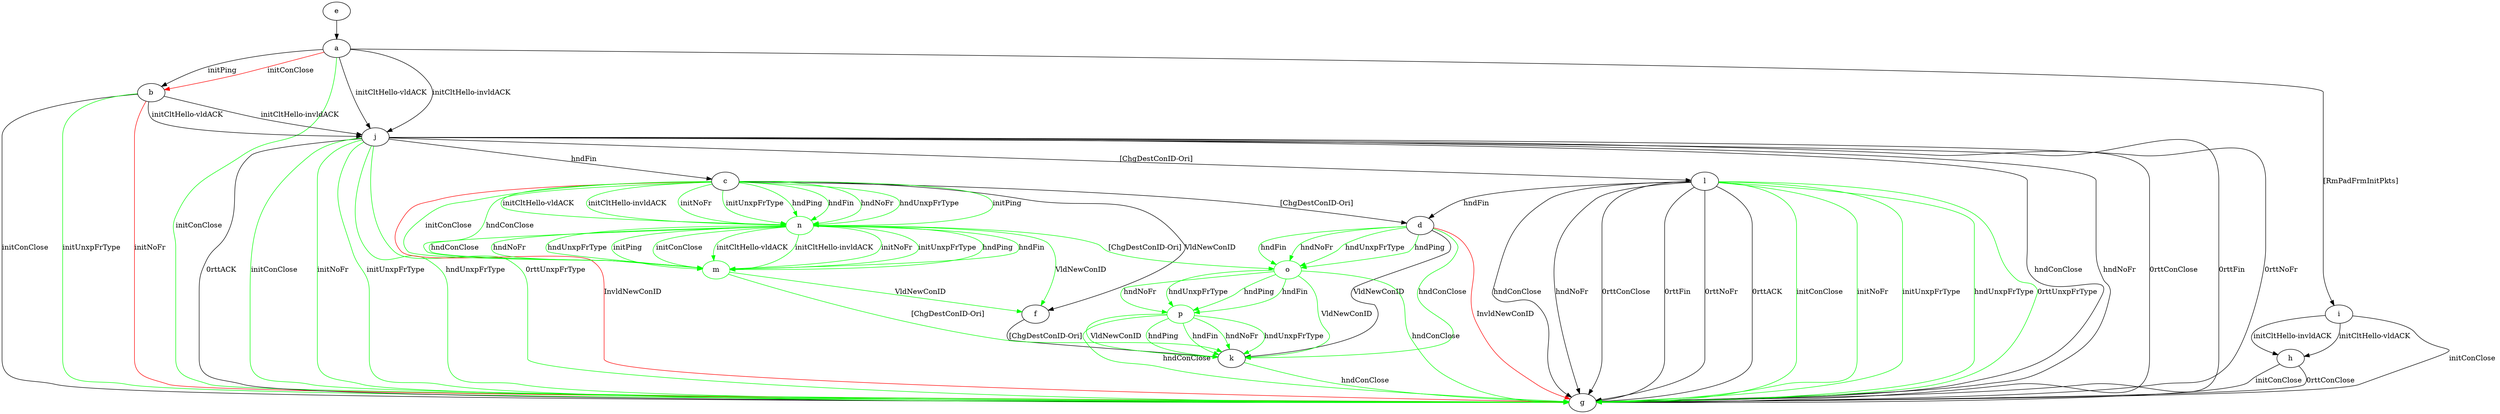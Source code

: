 digraph "" {
	a -> b	[key=0,
		label="initPing "];
	a -> b	[key=1,
		color=red,
		label="initConClose "];
	a -> g	[key=0,
		color=green,
		label="initConClose "];
	a -> i	[key=0,
		label="[RmPadFrmInitPkts] "];
	a -> j	[key=0,
		label="initCltHello-vldACK "];
	a -> j	[key=1,
		label="initCltHello-invldACK "];
	b -> g	[key=0,
		label="initConClose "];
	b -> g	[key=1,
		color=green,
		label="initUnxpFrType "];
	b -> g	[key=2,
		color=red,
		label="initNoFr "];
	b -> j	[key=0,
		label="initCltHello-vldACK "];
	b -> j	[key=1,
		label="initCltHello-invldACK "];
	c -> d	[key=0,
		label="[ChgDestConID-Ori] "];
	c -> f	[key=0,
		label="VldNewConID "];
	c -> g	[key=0,
		color=red,
		label="InvldNewConID "];
	m	[color=green];
	c -> m	[key=0,
		color=green,
		label="initConClose "];
	c -> m	[key=1,
		color=green,
		label="hndConClose "];
	n	[color=green];
	c -> n	[key=0,
		color=green,
		label="initPing "];
	c -> n	[key=1,
		color=green,
		label="initCltHello-vldACK "];
	c -> n	[key=2,
		color=green,
		label="initCltHello-invldACK "];
	c -> n	[key=3,
		color=green,
		label="initNoFr "];
	c -> n	[key=4,
		color=green,
		label="initUnxpFrType "];
	c -> n	[key=5,
		color=green,
		label="hndPing "];
	c -> n	[key=6,
		color=green,
		label="hndFin "];
	c -> n	[key=7,
		color=green,
		label="hndNoFr "];
	c -> n	[key=8,
		color=green,
		label="hndUnxpFrType "];
	d -> g	[key=0,
		color=red,
		label="InvldNewConID "];
	d -> k	[key=0,
		label="VldNewConID "];
	d -> k	[key=1,
		color=green,
		label="hndConClose "];
	o	[color=green];
	d -> o	[key=0,
		color=green,
		label="hndPing "];
	d -> o	[key=1,
		color=green,
		label="hndFin "];
	d -> o	[key=2,
		color=green,
		label="hndNoFr "];
	d -> o	[key=3,
		color=green,
		label="hndUnxpFrType "];
	e -> a	[key=0];
	f -> k	[key=0,
		label="[ChgDestConID-Ori] "];
	h -> g	[key=0,
		label="initConClose "];
	h -> g	[key=1,
		label="0rttConClose "];
	i -> g	[key=0,
		label="initConClose "];
	i -> h	[key=0,
		label="initCltHello-vldACK "];
	i -> h	[key=1,
		label="initCltHello-invldACK "];
	j -> c	[key=0,
		label="hndFin "];
	j -> g	[key=0,
		label="hndConClose "];
	j -> g	[key=1,
		label="hndNoFr "];
	j -> g	[key=2,
		label="0rttConClose "];
	j -> g	[key=3,
		label="0rttFin "];
	j -> g	[key=4,
		label="0rttNoFr "];
	j -> g	[key=5,
		label="0rttACK "];
	j -> g	[key=6,
		color=green,
		label="initConClose "];
	j -> g	[key=7,
		color=green,
		label="initNoFr "];
	j -> g	[key=8,
		color=green,
		label="initUnxpFrType "];
	j -> g	[key=9,
		color=green,
		label="hndUnxpFrType "];
	j -> g	[key=10,
		color=green,
		label="0rttUnxpFrType "];
	j -> l	[key=0,
		label="[ChgDestConID-Ori] "];
	k -> g	[key=0,
		color=green,
		label="hndConClose "];
	l -> d	[key=0,
		label="hndFin "];
	l -> g	[key=0,
		label="hndConClose "];
	l -> g	[key=1,
		label="hndNoFr "];
	l -> g	[key=2,
		label="0rttConClose "];
	l -> g	[key=3,
		label="0rttFin "];
	l -> g	[key=4,
		label="0rttNoFr "];
	l -> g	[key=5,
		label="0rttACK "];
	l -> g	[key=6,
		color=green,
		label="initConClose "];
	l -> g	[key=7,
		color=green,
		label="initNoFr "];
	l -> g	[key=8,
		color=green,
		label="initUnxpFrType "];
	l -> g	[key=9,
		color=green,
		label="hndUnxpFrType "];
	l -> g	[key=10,
		color=green,
		label="0rttUnxpFrType "];
	m -> f	[key=0,
		color=green,
		label="VldNewConID "];
	m -> k	[key=0,
		color=green,
		label="[ChgDestConID-Ori] "];
	n -> f	[key=0,
		color=green,
		label="VldNewConID "];
	n -> m	[key=0,
		color=green,
		label="initPing "];
	n -> m	[key=1,
		color=green,
		label="initConClose "];
	n -> m	[key=2,
		color=green,
		label="initCltHello-vldACK "];
	n -> m	[key=3,
		color=green,
		label="initCltHello-invldACK "];
	n -> m	[key=4,
		color=green,
		label="initNoFr "];
	n -> m	[key=5,
		color=green,
		label="initUnxpFrType "];
	n -> m	[key=6,
		color=green,
		label="hndPing "];
	n -> m	[key=7,
		color=green,
		label="hndFin "];
	n -> m	[key=8,
		color=green,
		label="hndConClose "];
	n -> m	[key=9,
		color=green,
		label="hndNoFr "];
	n -> m	[key=10,
		color=green,
		label="hndUnxpFrType "];
	n -> o	[key=0,
		color=green,
		label="[ChgDestConID-Ori] "];
	o -> g	[key=0,
		color=green,
		label="hndConClose "];
	o -> k	[key=0,
		color=green,
		label="VldNewConID "];
	p	[color=green];
	o -> p	[key=0,
		color=green,
		label="hndPing "];
	o -> p	[key=1,
		color=green,
		label="hndFin "];
	o -> p	[key=2,
		color=green,
		label="hndNoFr "];
	o -> p	[key=3,
		color=green,
		label="hndUnxpFrType "];
	p -> g	[key=0,
		color=green,
		label="hndConClose "];
	p -> k	[key=0,
		color=green,
		label="hndPing "];
	p -> k	[key=1,
		color=green,
		label="hndFin "];
	p -> k	[key=2,
		color=green,
		label="hndNoFr "];
	p -> k	[key=3,
		color=green,
		label="hndUnxpFrType "];
	p -> k	[key=4,
		color=green,
		label="VldNewConID "];
}
